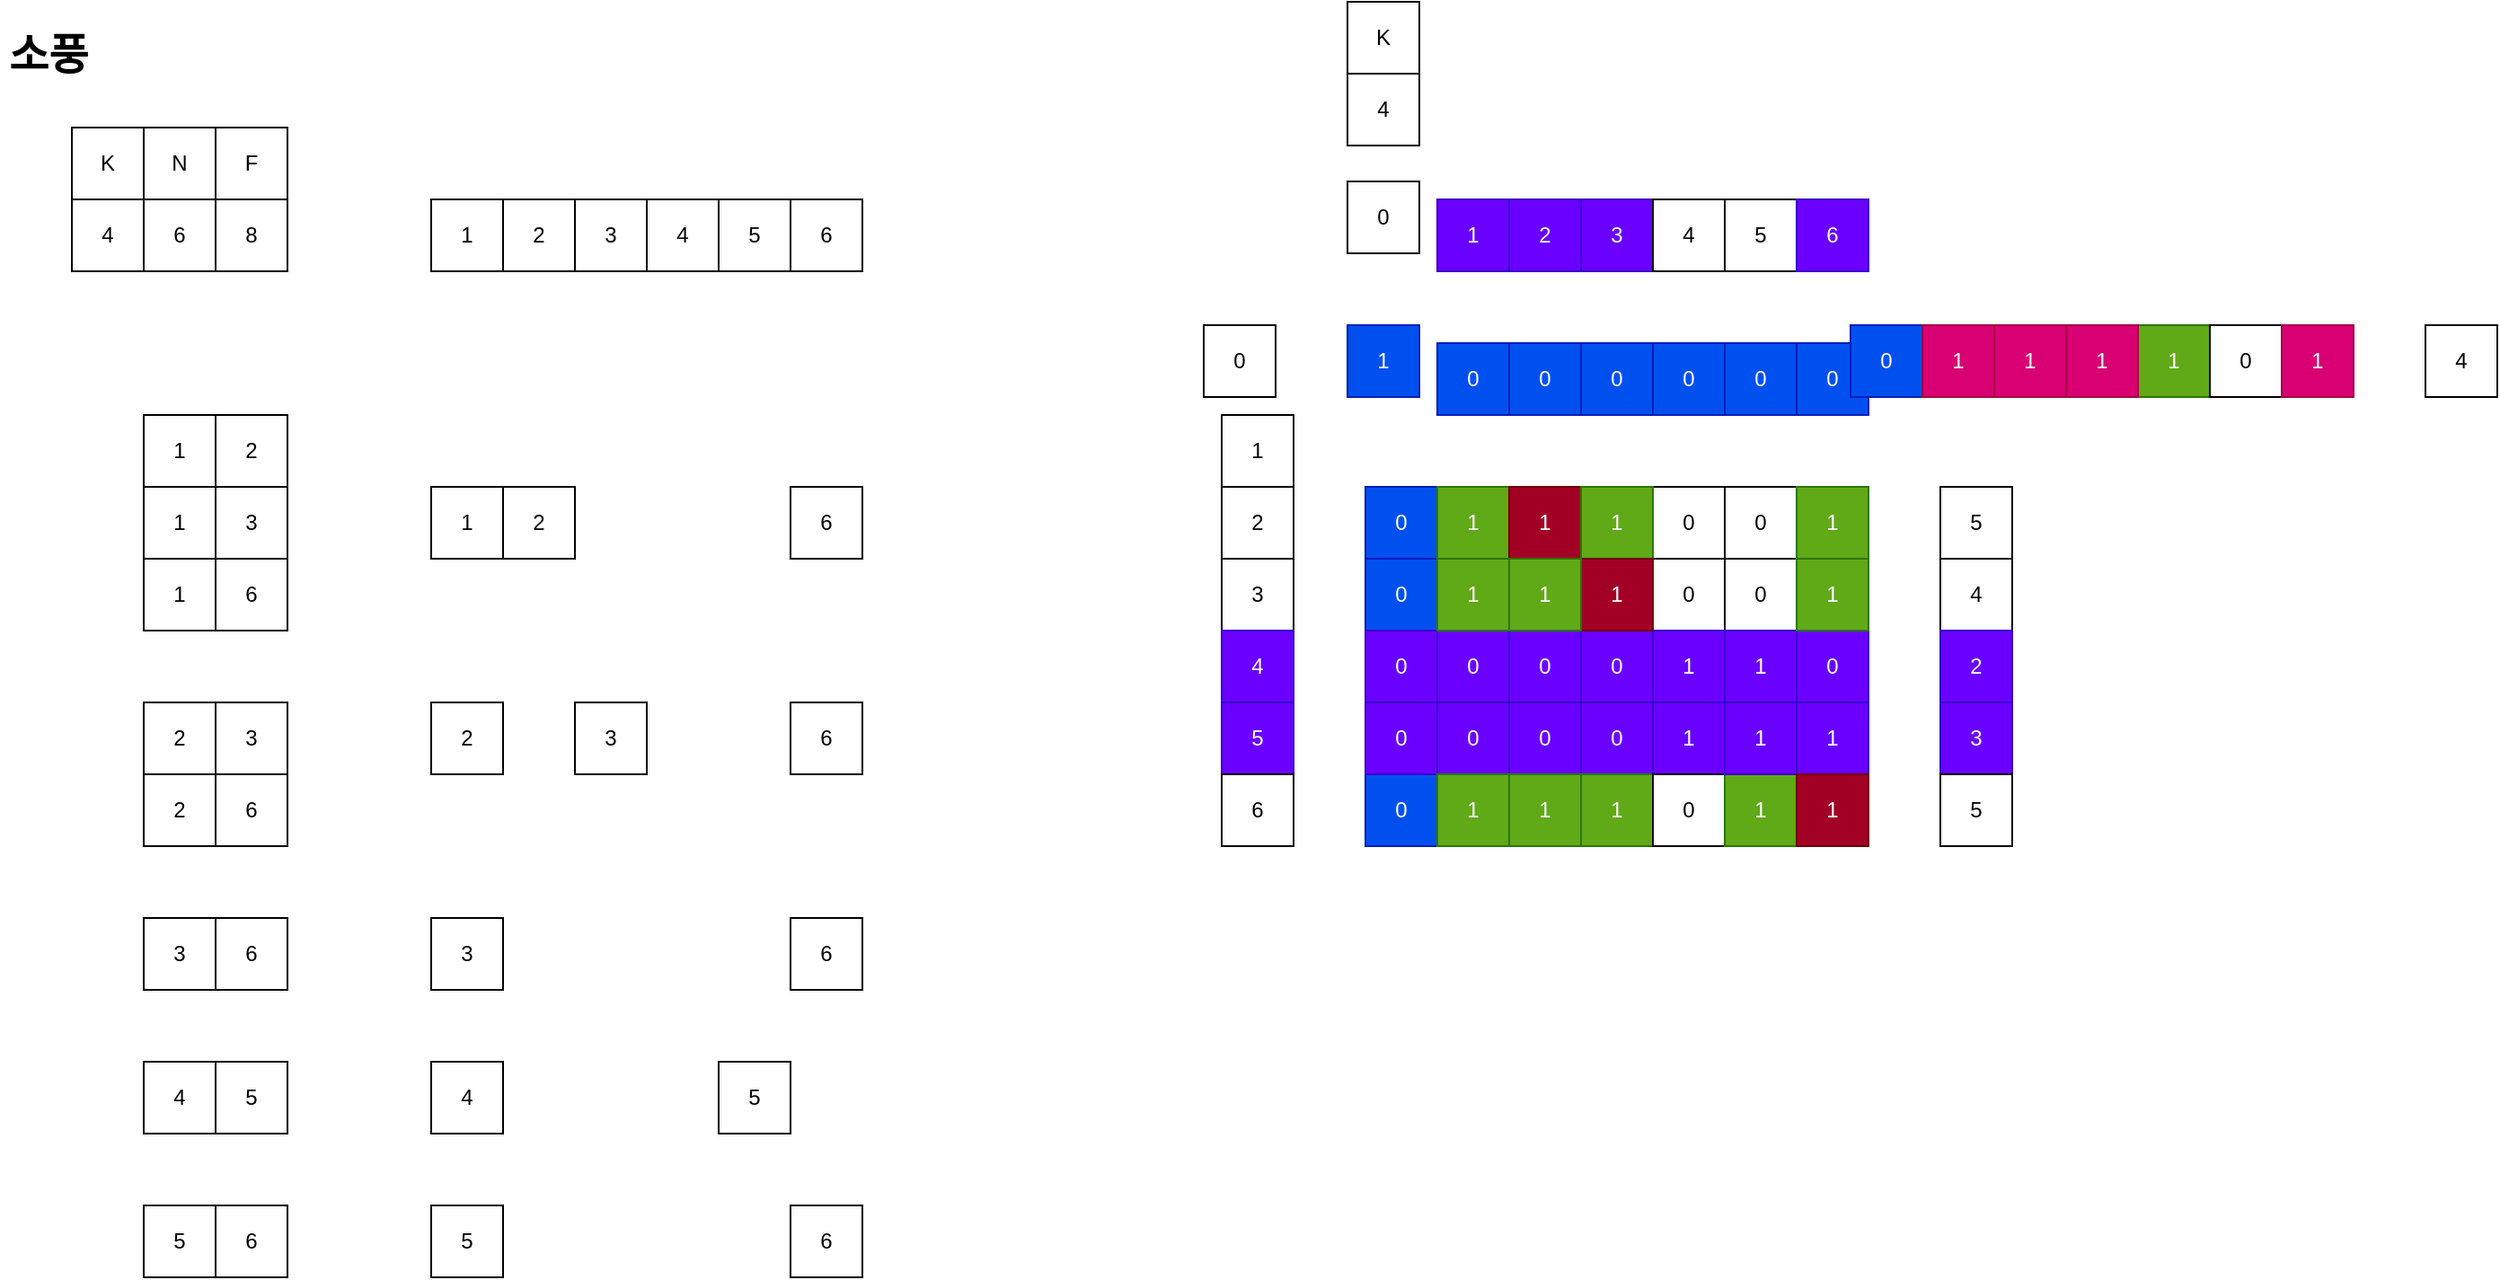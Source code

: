 <mxfile version="15.8.7" type="device"><diagram id="IfxU-7UvK0V0I8nyuDhk" name="페이지-1"><mxGraphModel dx="767" dy="714" grid="1" gridSize="10" guides="1" tooltips="1" connect="1" arrows="1" fold="1" page="1" pageScale="1" pageWidth="1500" pageHeight="1500" math="0" shadow="0"><root><mxCell id="0"/><mxCell id="1" parent="0"/><mxCell id="lOJ9lEzFq4XRsYlGOH5k-2" value="&lt;h1&gt;소풍&lt;/h1&gt;&lt;p&gt;&lt;br&gt;&lt;/p&gt;" style="text;html=1;strokeColor=none;fillColor=none;spacing=5;spacingTop=-20;whiteSpace=wrap;overflow=hidden;rounded=0;" vertex="1" parent="1"><mxGeometry x="40" y="60" width="70" height="40" as="geometry"/></mxCell><mxCell id="lOJ9lEzFq4XRsYlGOH5k-3" value="K" style="rounded=0;whiteSpace=wrap;html=1;" vertex="1" parent="1"><mxGeometry x="80" y="120" width="40" height="40" as="geometry"/></mxCell><mxCell id="lOJ9lEzFq4XRsYlGOH5k-4" value="N" style="rounded=0;whiteSpace=wrap;html=1;" vertex="1" parent="1"><mxGeometry x="120" y="120" width="40" height="40" as="geometry"/></mxCell><mxCell id="lOJ9lEzFq4XRsYlGOH5k-5" value="F" style="rounded=0;whiteSpace=wrap;html=1;" vertex="1" parent="1"><mxGeometry x="160" y="120" width="40" height="40" as="geometry"/></mxCell><mxCell id="lOJ9lEzFq4XRsYlGOH5k-6" value="4" style="rounded=0;whiteSpace=wrap;html=1;" vertex="1" parent="1"><mxGeometry x="80" y="160" width="40" height="40" as="geometry"/></mxCell><mxCell id="lOJ9lEzFq4XRsYlGOH5k-7" value="6" style="rounded=0;whiteSpace=wrap;html=1;" vertex="1" parent="1"><mxGeometry x="120" y="160" width="40" height="40" as="geometry"/></mxCell><mxCell id="lOJ9lEzFq4XRsYlGOH5k-8" value="8" style="rounded=0;whiteSpace=wrap;html=1;" vertex="1" parent="1"><mxGeometry x="160" y="160" width="40" height="40" as="geometry"/></mxCell><mxCell id="lOJ9lEzFq4XRsYlGOH5k-9" value="1" style="rounded=0;whiteSpace=wrap;html=1;" vertex="1" parent="1"><mxGeometry x="280" y="160" width="40" height="40" as="geometry"/></mxCell><mxCell id="lOJ9lEzFq4XRsYlGOH5k-10" value="2" style="rounded=0;whiteSpace=wrap;html=1;" vertex="1" parent="1"><mxGeometry x="320" y="160" width="40" height="40" as="geometry"/></mxCell><mxCell id="lOJ9lEzFq4XRsYlGOH5k-11" value="3" style="rounded=0;whiteSpace=wrap;html=1;" vertex="1" parent="1"><mxGeometry x="360" y="160" width="40" height="40" as="geometry"/></mxCell><mxCell id="lOJ9lEzFq4XRsYlGOH5k-12" value="4" style="rounded=0;whiteSpace=wrap;html=1;" vertex="1" parent="1"><mxGeometry x="400" y="160" width="40" height="40" as="geometry"/></mxCell><mxCell id="lOJ9lEzFq4XRsYlGOH5k-13" value="5" style="rounded=0;whiteSpace=wrap;html=1;" vertex="1" parent="1"><mxGeometry x="440" y="160" width="40" height="40" as="geometry"/></mxCell><mxCell id="lOJ9lEzFq4XRsYlGOH5k-14" value="6" style="rounded=0;whiteSpace=wrap;html=1;" vertex="1" parent="1"><mxGeometry x="480" y="160" width="40" height="40" as="geometry"/></mxCell><mxCell id="lOJ9lEzFq4XRsYlGOH5k-19" value="1" style="rounded=0;whiteSpace=wrap;html=1;" vertex="1" parent="1"><mxGeometry x="120" y="280" width="40" height="40" as="geometry"/></mxCell><mxCell id="lOJ9lEzFq4XRsYlGOH5k-20" value="2" style="rounded=0;whiteSpace=wrap;html=1;" vertex="1" parent="1"><mxGeometry x="160" y="280" width="40" height="40" as="geometry"/></mxCell><mxCell id="lOJ9lEzFq4XRsYlGOH5k-21" value="1" style="rounded=0;whiteSpace=wrap;html=1;" vertex="1" parent="1"><mxGeometry x="120" y="320" width="40" height="40" as="geometry"/></mxCell><mxCell id="lOJ9lEzFq4XRsYlGOH5k-22" value="3" style="rounded=0;whiteSpace=wrap;html=1;" vertex="1" parent="1"><mxGeometry x="160" y="320" width="40" height="40" as="geometry"/></mxCell><mxCell id="lOJ9lEzFq4XRsYlGOH5k-23" value="1" style="rounded=0;whiteSpace=wrap;html=1;" vertex="1" parent="1"><mxGeometry x="120" y="360" width="40" height="40" as="geometry"/></mxCell><mxCell id="lOJ9lEzFq4XRsYlGOH5k-24" value="6" style="rounded=0;whiteSpace=wrap;html=1;" vertex="1" parent="1"><mxGeometry x="160" y="360" width="40" height="40" as="geometry"/></mxCell><mxCell id="lOJ9lEzFq4XRsYlGOH5k-25" value="2" style="rounded=0;whiteSpace=wrap;html=1;" vertex="1" parent="1"><mxGeometry x="120" y="440" width="40" height="40" as="geometry"/></mxCell><mxCell id="lOJ9lEzFq4XRsYlGOH5k-26" value="3" style="rounded=0;whiteSpace=wrap;html=1;" vertex="1" parent="1"><mxGeometry x="160" y="440" width="40" height="40" as="geometry"/></mxCell><mxCell id="lOJ9lEzFq4XRsYlGOH5k-27" value="2" style="rounded=0;whiteSpace=wrap;html=1;" vertex="1" parent="1"><mxGeometry x="120" y="480" width="40" height="40" as="geometry"/></mxCell><mxCell id="lOJ9lEzFq4XRsYlGOH5k-28" value="6" style="rounded=0;whiteSpace=wrap;html=1;" vertex="1" parent="1"><mxGeometry x="160" y="480" width="40" height="40" as="geometry"/></mxCell><mxCell id="lOJ9lEzFq4XRsYlGOH5k-29" value="3" style="rounded=0;whiteSpace=wrap;html=1;" vertex="1" parent="1"><mxGeometry x="120" y="560" width="40" height="40" as="geometry"/></mxCell><mxCell id="lOJ9lEzFq4XRsYlGOH5k-30" value="6" style="rounded=0;whiteSpace=wrap;html=1;" vertex="1" parent="1"><mxGeometry x="160" y="560" width="40" height="40" as="geometry"/></mxCell><mxCell id="lOJ9lEzFq4XRsYlGOH5k-31" value="4" style="rounded=0;whiteSpace=wrap;html=1;" vertex="1" parent="1"><mxGeometry x="120" y="640" width="40" height="40" as="geometry"/></mxCell><mxCell id="lOJ9lEzFq4XRsYlGOH5k-32" value="5" style="rounded=0;whiteSpace=wrap;html=1;" vertex="1" parent="1"><mxGeometry x="160" y="640" width="40" height="40" as="geometry"/></mxCell><mxCell id="lOJ9lEzFq4XRsYlGOH5k-33" value="5" style="rounded=0;whiteSpace=wrap;html=1;" vertex="1" parent="1"><mxGeometry x="120" y="720" width="40" height="40" as="geometry"/></mxCell><mxCell id="lOJ9lEzFq4XRsYlGOH5k-34" value="6" style="rounded=0;whiteSpace=wrap;html=1;" vertex="1" parent="1"><mxGeometry x="160" y="720" width="40" height="40" as="geometry"/></mxCell><mxCell id="lOJ9lEzFq4XRsYlGOH5k-35" value="1" style="rounded=0;whiteSpace=wrap;html=1;" vertex="1" parent="1"><mxGeometry x="280" y="320" width="40" height="40" as="geometry"/></mxCell><mxCell id="lOJ9lEzFq4XRsYlGOH5k-36" value="2" style="rounded=0;whiteSpace=wrap;html=1;" vertex="1" parent="1"><mxGeometry x="320" y="320" width="40" height="40" as="geometry"/></mxCell><mxCell id="lOJ9lEzFq4XRsYlGOH5k-37" value="6" style="rounded=0;whiteSpace=wrap;html=1;" vertex="1" parent="1"><mxGeometry x="480" y="320" width="40" height="40" as="geometry"/></mxCell><mxCell id="lOJ9lEzFq4XRsYlGOH5k-38" value="2" style="rounded=0;whiteSpace=wrap;html=1;" vertex="1" parent="1"><mxGeometry x="280" y="440" width="40" height="40" as="geometry"/></mxCell><mxCell id="lOJ9lEzFq4XRsYlGOH5k-39" value="3" style="rounded=0;whiteSpace=wrap;html=1;" vertex="1" parent="1"><mxGeometry x="360" y="440" width="40" height="40" as="geometry"/></mxCell><mxCell id="lOJ9lEzFq4XRsYlGOH5k-40" value="6" style="rounded=0;whiteSpace=wrap;html=1;" vertex="1" parent="1"><mxGeometry x="480" y="440" width="40" height="40" as="geometry"/></mxCell><mxCell id="lOJ9lEzFq4XRsYlGOH5k-41" value="3" style="rounded=0;whiteSpace=wrap;html=1;" vertex="1" parent="1"><mxGeometry x="280" y="560" width="40" height="40" as="geometry"/></mxCell><mxCell id="lOJ9lEzFq4XRsYlGOH5k-42" value="6" style="rounded=0;whiteSpace=wrap;html=1;" vertex="1" parent="1"><mxGeometry x="480" y="560" width="40" height="40" as="geometry"/></mxCell><mxCell id="lOJ9lEzFq4XRsYlGOH5k-43" value="4" style="rounded=0;whiteSpace=wrap;html=1;" vertex="1" parent="1"><mxGeometry x="280" y="640" width="40" height="40" as="geometry"/></mxCell><mxCell id="lOJ9lEzFq4XRsYlGOH5k-44" value="5" style="rounded=0;whiteSpace=wrap;html=1;" vertex="1" parent="1"><mxGeometry x="440" y="640" width="40" height="40" as="geometry"/></mxCell><mxCell id="lOJ9lEzFq4XRsYlGOH5k-45" value="5" style="rounded=0;whiteSpace=wrap;html=1;" vertex="1" parent="1"><mxGeometry x="280" y="720" width="40" height="40" as="geometry"/></mxCell><mxCell id="lOJ9lEzFq4XRsYlGOH5k-46" value="6" style="rounded=0;whiteSpace=wrap;html=1;" vertex="1" parent="1"><mxGeometry x="480" y="720" width="40" height="40" as="geometry"/></mxCell><mxCell id="lOJ9lEzFq4XRsYlGOH5k-47" value="1" style="rounded=0;whiteSpace=wrap;html=1;" vertex="1" parent="1"><mxGeometry x="840" y="160" width="40" height="40" as="geometry"/></mxCell><mxCell id="lOJ9lEzFq4XRsYlGOH5k-48" value="2" style="rounded=0;whiteSpace=wrap;html=1;" vertex="1" parent="1"><mxGeometry x="880" y="160" width="40" height="40" as="geometry"/></mxCell><mxCell id="lOJ9lEzFq4XRsYlGOH5k-49" value="3" style="rounded=0;whiteSpace=wrap;html=1;fillColor=#6a00ff;fontColor=#ffffff;strokeColor=#3700CC;" vertex="1" parent="1"><mxGeometry x="920" y="160" width="40" height="40" as="geometry"/></mxCell><mxCell id="lOJ9lEzFq4XRsYlGOH5k-50" value="4" style="rounded=0;whiteSpace=wrap;html=1;" vertex="1" parent="1"><mxGeometry x="960" y="160" width="40" height="40" as="geometry"/></mxCell><mxCell id="lOJ9lEzFq4XRsYlGOH5k-51" value="5" style="rounded=0;whiteSpace=wrap;html=1;" vertex="1" parent="1"><mxGeometry x="1000" y="160" width="40" height="40" as="geometry"/></mxCell><mxCell id="lOJ9lEzFq4XRsYlGOH5k-52" value="6" style="rounded=0;whiteSpace=wrap;html=1;fillColor=#6a00ff;fontColor=#ffffff;strokeColor=#3700CC;" vertex="1" parent="1"><mxGeometry x="1040" y="160" width="40" height="40" as="geometry"/></mxCell><mxCell id="lOJ9lEzFq4XRsYlGOH5k-53" value="1" style="rounded=0;whiteSpace=wrap;html=1;" vertex="1" parent="1"><mxGeometry x="720" y="280" width="40" height="40" as="geometry"/></mxCell><mxCell id="lOJ9lEzFq4XRsYlGOH5k-54" value="2" style="rounded=0;whiteSpace=wrap;html=1;" vertex="1" parent="1"><mxGeometry x="720" y="320" width="40" height="40" as="geometry"/></mxCell><mxCell id="lOJ9lEzFq4XRsYlGOH5k-55" value="3" style="rounded=0;whiteSpace=wrap;html=1;" vertex="1" parent="1"><mxGeometry x="720" y="360" width="40" height="40" as="geometry"/></mxCell><mxCell id="lOJ9lEzFq4XRsYlGOH5k-56" value="4" style="rounded=0;whiteSpace=wrap;html=1;fillColor=#6a00ff;fontColor=#ffffff;strokeColor=#3700CC;" vertex="1" parent="1"><mxGeometry x="720" y="400" width="40" height="40" as="geometry"/></mxCell><mxCell id="lOJ9lEzFq4XRsYlGOH5k-57" value="5" style="rounded=0;whiteSpace=wrap;html=1;fillColor=#6a00ff;fontColor=#ffffff;strokeColor=#3700CC;" vertex="1" parent="1"><mxGeometry x="720" y="440" width="40" height="40" as="geometry"/></mxCell><mxCell id="lOJ9lEzFq4XRsYlGOH5k-58" value="6" style="rounded=0;whiteSpace=wrap;html=1;" vertex="1" parent="1"><mxGeometry x="720" y="480" width="40" height="40" as="geometry"/></mxCell><mxCell id="lOJ9lEzFq4XRsYlGOH5k-59" value="1" style="rounded=0;whiteSpace=wrap;html=1;" vertex="1" parent="1"><mxGeometry x="790" y="230" width="40" height="40" as="geometry"/></mxCell><mxCell id="lOJ9lEzFq4XRsYlGOH5k-60" value="0" style="rounded=0;whiteSpace=wrap;html=1;" vertex="1" parent="1"><mxGeometry x="840" y="240" width="40" height="40" as="geometry"/></mxCell><mxCell id="lOJ9lEzFq4XRsYlGOH5k-61" value="0" style="rounded=0;whiteSpace=wrap;html=1;" vertex="1" parent="1"><mxGeometry x="880" y="240" width="40" height="40" as="geometry"/></mxCell><mxCell id="lOJ9lEzFq4XRsYlGOH5k-62" value="0" style="rounded=0;whiteSpace=wrap;html=1;" vertex="1" parent="1"><mxGeometry x="920" y="240" width="40" height="40" as="geometry"/></mxCell><mxCell id="lOJ9lEzFq4XRsYlGOH5k-63" value="0" style="rounded=0;whiteSpace=wrap;html=1;fillColor=#0050ef;fontColor=#ffffff;strokeColor=#001DBC;" vertex="1" parent="1"><mxGeometry x="960" y="240" width="40" height="40" as="geometry"/></mxCell><mxCell id="lOJ9lEzFq4XRsYlGOH5k-64" value="0" style="rounded=0;whiteSpace=wrap;html=1;fillColor=#0050ef;fontColor=#ffffff;strokeColor=#001DBC;" vertex="1" parent="1"><mxGeometry x="1000" y="240" width="40" height="40" as="geometry"/></mxCell><mxCell id="lOJ9lEzFq4XRsYlGOH5k-95" value="0" style="rounded=0;whiteSpace=wrap;html=1;" vertex="1" parent="1"><mxGeometry x="1070" y="230" width="40" height="40" as="geometry"/></mxCell><mxCell id="lOJ9lEzFq4XRsYlGOH5k-96" value="1" style="rounded=0;whiteSpace=wrap;html=1;" vertex="1" parent="1"><mxGeometry x="1110" y="230" width="40" height="40" as="geometry"/></mxCell><mxCell id="lOJ9lEzFq4XRsYlGOH5k-178" style="edgeStyle=orthogonalEdgeStyle;rounded=0;orthogonalLoop=1;jettySize=auto;html=1;exitX=0;exitY=0.5;exitDx=0;exitDy=0;entryX=1;entryY=0.5;entryDx=0;entryDy=0;" edge="1" parent="1" source="lOJ9lEzFq4XRsYlGOH5k-97" target="lOJ9lEzFq4XRsYlGOH5k-165"><mxGeometry relative="1" as="geometry"/></mxCell><mxCell id="lOJ9lEzFq4XRsYlGOH5k-97" value="1" style="rounded=0;whiteSpace=wrap;html=1;fillColor=#d80073;fontColor=#ffffff;strokeColor=#A50040;" vertex="1" parent="1"><mxGeometry x="1150" y="230" width="40" height="40" as="geometry"/></mxCell><mxCell id="lOJ9lEzFq4XRsYlGOH5k-98" value="1" style="rounded=0;whiteSpace=wrap;html=1;" vertex="1" parent="1"><mxGeometry x="1190" y="230" width="40" height="40" as="geometry"/></mxCell><mxCell id="lOJ9lEzFq4XRsYlGOH5k-99" value="1" style="rounded=0;whiteSpace=wrap;html=1;fillColor=#60a917;fontColor=#ffffff;strokeColor=#2D7600;" vertex="1" parent="1"><mxGeometry x="1230" y="230" width="40" height="40" as="geometry"/></mxCell><mxCell id="lOJ9lEzFq4XRsYlGOH5k-100" value="0" style="rounded=0;whiteSpace=wrap;html=1;" vertex="1" parent="1"><mxGeometry x="1270" y="230" width="40" height="40" as="geometry"/></mxCell><mxCell id="lOJ9lEzFq4XRsYlGOH5k-101" value="0" style="rounded=0;whiteSpace=wrap;html=1;" vertex="1" parent="1"><mxGeometry x="800" y="320" width="40" height="40" as="geometry"/></mxCell><mxCell id="lOJ9lEzFq4XRsYlGOH5k-102" value="1" style="rounded=0;whiteSpace=wrap;html=1;" vertex="1" parent="1"><mxGeometry x="840" y="320" width="40" height="40" as="geometry"/></mxCell><mxCell id="lOJ9lEzFq4XRsYlGOH5k-103" value="1" style="rounded=0;whiteSpace=wrap;html=1;" vertex="1" parent="1"><mxGeometry x="880" y="320" width="40" height="40" as="geometry"/></mxCell><mxCell id="lOJ9lEzFq4XRsYlGOH5k-104" value="1" style="rounded=0;whiteSpace=wrap;html=1;" vertex="1" parent="1"><mxGeometry x="920" y="320" width="40" height="40" as="geometry"/></mxCell><mxCell id="lOJ9lEzFq4XRsYlGOH5k-105" value="0" style="rounded=0;whiteSpace=wrap;html=1;" vertex="1" parent="1"><mxGeometry x="960" y="320" width="40" height="40" as="geometry"/></mxCell><mxCell id="lOJ9lEzFq4XRsYlGOH5k-106" value="0" style="rounded=0;whiteSpace=wrap;html=1;" vertex="1" parent="1"><mxGeometry x="1000" y="320" width="40" height="40" as="geometry"/></mxCell><mxCell id="lOJ9lEzFq4XRsYlGOH5k-107" value="0" style="rounded=0;whiteSpace=wrap;html=1;" vertex="1" parent="1"><mxGeometry x="800" y="360" width="40" height="40" as="geometry"/></mxCell><mxCell id="lOJ9lEzFq4XRsYlGOH5k-108" value="1" style="rounded=0;whiteSpace=wrap;html=1;" vertex="1" parent="1"><mxGeometry x="840" y="360" width="40" height="40" as="geometry"/></mxCell><mxCell id="lOJ9lEzFq4XRsYlGOH5k-109" value="1" style="rounded=0;whiteSpace=wrap;html=1;" vertex="1" parent="1"><mxGeometry x="880" y="360" width="40" height="40" as="geometry"/></mxCell><mxCell id="lOJ9lEzFq4XRsYlGOH5k-110" value="1" style="rounded=0;whiteSpace=wrap;html=1;" vertex="1" parent="1"><mxGeometry x="920" y="360" width="40" height="40" as="geometry"/></mxCell><mxCell id="lOJ9lEzFq4XRsYlGOH5k-111" value="0" style="rounded=0;whiteSpace=wrap;html=1;" vertex="1" parent="1"><mxGeometry x="960" y="360" width="40" height="40" as="geometry"/></mxCell><mxCell id="lOJ9lEzFq4XRsYlGOH5k-112" value="0" style="rounded=0;whiteSpace=wrap;html=1;" vertex="1" parent="1"><mxGeometry x="1000" y="360" width="40" height="40" as="geometry"/></mxCell><mxCell id="lOJ9lEzFq4XRsYlGOH5k-113" value="0" style="rounded=0;whiteSpace=wrap;html=1;fillColor=#6a00ff;fontColor=#ffffff;strokeColor=#3700CC;" vertex="1" parent="1"><mxGeometry x="800" y="400" width="40" height="40" as="geometry"/></mxCell><mxCell id="lOJ9lEzFq4XRsYlGOH5k-114" value="0" style="rounded=0;whiteSpace=wrap;html=1;fillColor=#6a00ff;fontColor=#ffffff;strokeColor=#3700CC;" vertex="1" parent="1"><mxGeometry x="840" y="400" width="40" height="40" as="geometry"/></mxCell><mxCell id="lOJ9lEzFq4XRsYlGOH5k-115" value="0" style="rounded=0;whiteSpace=wrap;html=1;fillColor=#6a00ff;fontColor=#ffffff;strokeColor=#3700CC;" vertex="1" parent="1"><mxGeometry x="880" y="400" width="40" height="40" as="geometry"/></mxCell><mxCell id="lOJ9lEzFq4XRsYlGOH5k-116" value="0" style="rounded=0;whiteSpace=wrap;html=1;fillColor=#6a00ff;fontColor=#ffffff;strokeColor=#3700CC;" vertex="1" parent="1"><mxGeometry x="920" y="400" width="40" height="40" as="geometry"/></mxCell><mxCell id="lOJ9lEzFq4XRsYlGOH5k-117" value="1" style="rounded=0;whiteSpace=wrap;html=1;fillColor=#6a00ff;fontColor=#ffffff;strokeColor=#3700CC;" vertex="1" parent="1"><mxGeometry x="960" y="400" width="40" height="40" as="geometry"/></mxCell><mxCell id="lOJ9lEzFq4XRsYlGOH5k-118" value="1" style="rounded=0;whiteSpace=wrap;html=1;fillColor=#6a00ff;fontColor=#ffffff;strokeColor=#3700CC;" vertex="1" parent="1"><mxGeometry x="1000" y="400" width="40" height="40" as="geometry"/></mxCell><mxCell id="lOJ9lEzFq4XRsYlGOH5k-119" value="0" style="rounded=0;whiteSpace=wrap;html=1;fillColor=#6a00ff;fontColor=#ffffff;strokeColor=#3700CC;" vertex="1" parent="1"><mxGeometry x="800" y="440" width="40" height="40" as="geometry"/></mxCell><mxCell id="lOJ9lEzFq4XRsYlGOH5k-120" value="0" style="rounded=0;whiteSpace=wrap;html=1;fillColor=#6a00ff;fontColor=#ffffff;strokeColor=#3700CC;" vertex="1" parent="1"><mxGeometry x="840" y="440" width="40" height="40" as="geometry"/></mxCell><mxCell id="lOJ9lEzFq4XRsYlGOH5k-121" value="0" style="rounded=0;whiteSpace=wrap;html=1;fillColor=#6a00ff;fontColor=#ffffff;strokeColor=#3700CC;" vertex="1" parent="1"><mxGeometry x="880" y="440" width="40" height="40" as="geometry"/></mxCell><mxCell id="lOJ9lEzFq4XRsYlGOH5k-122" value="0" style="rounded=0;whiteSpace=wrap;html=1;fillColor=#6a00ff;fontColor=#ffffff;strokeColor=#3700CC;" vertex="1" parent="1"><mxGeometry x="920" y="440" width="40" height="40" as="geometry"/></mxCell><mxCell id="lOJ9lEzFq4XRsYlGOH5k-123" value="1" style="rounded=0;whiteSpace=wrap;html=1;fillColor=#6a00ff;fontColor=#ffffff;strokeColor=#3700CC;" vertex="1" parent="1"><mxGeometry x="960" y="440" width="40" height="40" as="geometry"/></mxCell><mxCell id="lOJ9lEzFq4XRsYlGOH5k-124" value="1" style="rounded=0;whiteSpace=wrap;html=1;fillColor=#6a00ff;fontColor=#ffffff;strokeColor=#3700CC;" vertex="1" parent="1"><mxGeometry x="1000" y="440" width="40" height="40" as="geometry"/></mxCell><mxCell id="lOJ9lEzFq4XRsYlGOH5k-125" value="0" style="rounded=0;whiteSpace=wrap;html=1;fillColor=#0050ef;fontColor=#ffffff;strokeColor=#001DBC;" vertex="1" parent="1"><mxGeometry x="1040" y="240" width="40" height="40" as="geometry"/></mxCell><mxCell id="lOJ9lEzFq4XRsYlGOH5k-126" value="1" style="rounded=0;whiteSpace=wrap;html=1;fillColor=#d80073;fontColor=#ffffff;strokeColor=#A50040;" vertex="1" parent="1"><mxGeometry x="1310" y="230" width="40" height="40" as="geometry"/></mxCell><mxCell id="lOJ9lEzFq4XRsYlGOH5k-127" value="0" style="rounded=0;whiteSpace=wrap;html=1;" vertex="1" parent="1"><mxGeometry x="1040" y="320" width="40" height="40" as="geometry"/></mxCell><mxCell id="lOJ9lEzFq4XRsYlGOH5k-128" value="0" style="rounded=0;whiteSpace=wrap;html=1;" vertex="1" parent="1"><mxGeometry x="1040" y="360" width="40" height="40" as="geometry"/></mxCell><mxCell id="lOJ9lEzFq4XRsYlGOH5k-129" value="0" style="rounded=0;whiteSpace=wrap;html=1;fillColor=#6a00ff;fontColor=#ffffff;strokeColor=#3700CC;" vertex="1" parent="1"><mxGeometry x="1040" y="400" width="40" height="40" as="geometry"/></mxCell><mxCell id="lOJ9lEzFq4XRsYlGOH5k-130" value="1" style="rounded=0;whiteSpace=wrap;html=1;fillColor=#6a00ff;fontColor=#ffffff;strokeColor=#3700CC;" vertex="1" parent="1"><mxGeometry x="1040" y="440" width="40" height="40" as="geometry"/></mxCell><mxCell id="lOJ9lEzFq4XRsYlGOH5k-131" value="0" style="rounded=0;whiteSpace=wrap;html=1;fillColor=#0050ef;fontColor=#ffffff;strokeColor=#001DBC;" vertex="1" parent="1"><mxGeometry x="800" y="480" width="40" height="40" as="geometry"/></mxCell><mxCell id="lOJ9lEzFq4XRsYlGOH5k-132" value="1" style="rounded=0;whiteSpace=wrap;html=1;fillColor=#60a917;fontColor=#ffffff;strokeColor=#2D7600;" vertex="1" parent="1"><mxGeometry x="840" y="480" width="40" height="40" as="geometry"/></mxCell><mxCell id="lOJ9lEzFq4XRsYlGOH5k-133" value="1" style="rounded=0;whiteSpace=wrap;html=1;fillColor=#60a917;fontColor=#ffffff;strokeColor=#2D7600;" vertex="1" parent="1"><mxGeometry x="880" y="480" width="40" height="40" as="geometry"/></mxCell><mxCell id="lOJ9lEzFq4XRsYlGOH5k-134" value="1" style="rounded=0;whiteSpace=wrap;html=1;fillColor=#60a917;fontColor=#ffffff;strokeColor=#2D7600;" vertex="1" parent="1"><mxGeometry x="920" y="480" width="40" height="40" as="geometry"/></mxCell><mxCell id="lOJ9lEzFq4XRsYlGOH5k-135" value="0" style="rounded=0;whiteSpace=wrap;html=1;" vertex="1" parent="1"><mxGeometry x="960" y="480" width="40" height="40" as="geometry"/></mxCell><mxCell id="lOJ9lEzFq4XRsYlGOH5k-136" value="1" style="rounded=0;whiteSpace=wrap;html=1;fillColor=#60a917;fontColor=#ffffff;strokeColor=#2D7600;" vertex="1" parent="1"><mxGeometry x="1000" y="480" width="40" height="40" as="geometry"/></mxCell><mxCell id="lOJ9lEzFq4XRsYlGOH5k-137" value="1" style="rounded=0;whiteSpace=wrap;html=1;fillColor=#a20025;fontColor=#ffffff;strokeColor=#6F0000;" vertex="1" parent="1"><mxGeometry x="1040" y="480" width="40" height="40" as="geometry"/></mxCell><mxCell id="lOJ9lEzFq4XRsYlGOH5k-138" value="1" style="rounded=0;whiteSpace=wrap;html=1;" vertex="1" parent="1"><mxGeometry x="790" y="230" width="40" height="40" as="geometry"/></mxCell><mxCell id="lOJ9lEzFq4XRsYlGOH5k-139" value="1" style="rounded=0;whiteSpace=wrap;html=1;" vertex="1" parent="1"><mxGeometry x="1110" y="230" width="40" height="40" as="geometry"/></mxCell><mxCell id="lOJ9lEzFq4XRsYlGOH5k-140" value="1" style="rounded=0;whiteSpace=wrap;html=1;" vertex="1" parent="1"><mxGeometry x="790" y="230" width="40" height="40" as="geometry"/></mxCell><mxCell id="lOJ9lEzFq4XRsYlGOH5k-141" value="1" style="rounded=0;whiteSpace=wrap;html=1;" vertex="1" parent="1"><mxGeometry x="1110" y="230" width="40" height="40" as="geometry"/></mxCell><mxCell id="lOJ9lEzFq4XRsYlGOH5k-142" value="1" style="rounded=0;whiteSpace=wrap;html=1;" vertex="1" parent="1"><mxGeometry x="790" y="230" width="40" height="40" as="geometry"/></mxCell><mxCell id="lOJ9lEzFq4XRsYlGOH5k-143" value="1" style="rounded=0;whiteSpace=wrap;html=1;" vertex="1" parent="1"><mxGeometry x="1110" y="230" width="40" height="40" as="geometry"/></mxCell><mxCell id="lOJ9lEzFq4XRsYlGOH5k-144" value="1" style="rounded=0;whiteSpace=wrap;html=1;" vertex="1" parent="1"><mxGeometry x="920" y="360" width="40" height="40" as="geometry"/></mxCell><mxCell id="lOJ9lEzFq4XRsYlGOH5k-145" value="1" style="rounded=0;whiteSpace=wrap;html=1;" vertex="1" parent="1"><mxGeometry x="880" y="320" width="40" height="40" as="geometry"/></mxCell><mxCell id="lOJ9lEzFq4XRsYlGOH5k-146" value="1" style="rounded=0;whiteSpace=wrap;html=1;fillColor=#6a00ff;fontColor=#ffffff;strokeColor=#3700CC;" vertex="1" parent="1"><mxGeometry x="960" y="400" width="40" height="40" as="geometry"/></mxCell><mxCell id="lOJ9lEzFq4XRsYlGOH5k-147" value="1" style="rounded=0;whiteSpace=wrap;html=1;fillColor=#60a917;fontColor=#ffffff;strokeColor=#2D7600;" vertex="1" parent="1"><mxGeometry x="790" y="230" width="40" height="40" as="geometry"/></mxCell><mxCell id="lOJ9lEzFq4XRsYlGOH5k-148" value="1" style="rounded=0;whiteSpace=wrap;html=1;fillColor=#60a917;fontColor=#ffffff;strokeColor=#2D7600;" vertex="1" parent="1"><mxGeometry x="1110" y="230" width="40" height="40" as="geometry"/></mxCell><mxCell id="lOJ9lEzFq4XRsYlGOH5k-149" value="1" style="rounded=0;whiteSpace=wrap;html=1;fillColor=#60a917;fontColor=#ffffff;strokeColor=#2D7600;" vertex="1" parent="1"><mxGeometry x="920" y="360" width="40" height="40" as="geometry"/></mxCell><mxCell id="lOJ9lEzFq4XRsYlGOH5k-150" value="1" style="rounded=0;whiteSpace=wrap;html=1;fillColor=#60a917;fontColor=#ffffff;strokeColor=#2D7600;" vertex="1" parent="1"><mxGeometry x="880" y="320" width="40" height="40" as="geometry"/></mxCell><mxCell id="lOJ9lEzFq4XRsYlGOH5k-151" value="1" style="rounded=0;whiteSpace=wrap;html=1;fillColor=#6a00ff;fontColor=#ffffff;strokeColor=#3700CC;" vertex="1" parent="1"><mxGeometry x="960" y="400" width="40" height="40" as="geometry"/></mxCell><mxCell id="lOJ9lEzFq4XRsYlGOH5k-152" value="1" style="rounded=0;whiteSpace=wrap;html=1;" vertex="1" parent="1"><mxGeometry x="880" y="360" width="40" height="40" as="geometry"/></mxCell><mxCell id="lOJ9lEzFq4XRsYlGOH5k-153" value="1" style="rounded=0;whiteSpace=wrap;html=1;" vertex="1" parent="1"><mxGeometry x="840" y="320" width="40" height="40" as="geometry"/></mxCell><mxCell id="lOJ9lEzFq4XRsYlGOH5k-154" value="1" style="rounded=0;whiteSpace=wrap;html=1;fillColor=#60a917;fontColor=#ffffff;strokeColor=#2D7600;" vertex="1" parent="1"><mxGeometry x="880" y="360" width="40" height="40" as="geometry"/></mxCell><mxCell id="lOJ9lEzFq4XRsYlGOH5k-155" value="1" style="rounded=0;whiteSpace=wrap;html=1;fillColor=#60a917;fontColor=#ffffff;strokeColor=#2D7600;" vertex="1" parent="1"><mxGeometry x="840" y="320" width="40" height="40" as="geometry"/></mxCell><mxCell id="lOJ9lEzFq4XRsYlGOH5k-156" value="1" style="rounded=0;whiteSpace=wrap;html=1;fillColor=#60a917;fontColor=#ffffff;strokeColor=#2D7600;" vertex="1" parent="1"><mxGeometry x="920" y="320" width="40" height="40" as="geometry"/></mxCell><mxCell id="lOJ9lEzFq4XRsYlGOH5k-157" value="1" style="rounded=0;whiteSpace=wrap;html=1;fillColor=#d80073;fontColor=#ffffff;strokeColor=#A50040;" vertex="1" parent="1"><mxGeometry x="1190" y="230" width="40" height="40" as="geometry"/></mxCell><mxCell id="lOJ9lEzFq4XRsYlGOH5k-158" value="1" style="rounded=0;whiteSpace=wrap;html=1;fillColor=#60a917;fontColor=#ffffff;strokeColor=#2D7600;" vertex="1" parent="1"><mxGeometry x="840" y="360" width="40" height="40" as="geometry"/></mxCell><mxCell id="lOJ9lEzFq4XRsYlGOH5k-159" value="1" style="rounded=0;whiteSpace=wrap;html=1;fillColor=#60a917;fontColor=#ffffff;strokeColor=#2D7600;" vertex="1" parent="1"><mxGeometry x="1040" y="360" width="40" height="40" as="geometry"/></mxCell><mxCell id="lOJ9lEzFq4XRsYlGOH5k-160" value="1" style="rounded=0;whiteSpace=wrap;html=1;fillColor=#60a917;fontColor=#ffffff;strokeColor=#2D7600;" vertex="1" parent="1"><mxGeometry x="1040" y="320" width="40" height="40" as="geometry"/></mxCell><mxCell id="lOJ9lEzFq4XRsYlGOH5k-161" value="0" style="rounded=0;whiteSpace=wrap;html=1;" vertex="1" parent="1"><mxGeometry x="790" y="150" width="40" height="40" as="geometry"/></mxCell><mxCell id="lOJ9lEzFq4XRsYlGOH5k-162" value="0" style="rounded=0;whiteSpace=wrap;html=1;" vertex="1" parent="1"><mxGeometry x="710" y="230" width="40" height="40" as="geometry"/></mxCell><mxCell id="lOJ9lEzFq4XRsYlGOH5k-164" value="1" style="rounded=0;whiteSpace=wrap;html=1;fillColor=#0050ef;fontColor=#ffffff;strokeColor=#001DBC;" vertex="1" parent="1"><mxGeometry x="790" y="230" width="40" height="40" as="geometry"/></mxCell><mxCell id="lOJ9lEzFq4XRsYlGOH5k-165" value="1" style="rounded=0;whiteSpace=wrap;html=1;fillColor=#a20025;fontColor=#ffffff;strokeColor=#6F0000;" vertex="1" parent="1"><mxGeometry x="1110" y="230" width="40" height="40" as="geometry"/></mxCell><mxCell id="lOJ9lEzFq4XRsYlGOH5k-166" value="1" style="rounded=0;whiteSpace=wrap;html=1;fillColor=#a20025;fontColor=#ffffff;strokeColor=#6F0000;" vertex="1" parent="1"><mxGeometry x="880" y="320" width="40" height="40" as="geometry"/></mxCell><mxCell id="lOJ9lEzFq4XRsYlGOH5k-167" value="1" style="rounded=0;whiteSpace=wrap;html=1;fillColor=#a20025;fontColor=#ffffff;strokeColor=#6F0000;" vertex="1" parent="1"><mxGeometry x="920" y="360" width="40" height="40" as="geometry"/></mxCell><mxCell id="lOJ9lEzFq4XRsYlGOH5k-168" value="1" style="rounded=0;whiteSpace=wrap;html=1;fillColor=#6a00ff;fontColor=#ffffff;strokeColor=#3700CC;" vertex="1" parent="1"><mxGeometry x="960" y="400" width="40" height="40" as="geometry"/></mxCell><mxCell id="lOJ9lEzFq4XRsYlGOH5k-169" value="1" style="rounded=0;whiteSpace=wrap;html=1;fillColor=#6a00ff;fontColor=#ffffff;strokeColor=#3700CC;" vertex="1" parent="1"><mxGeometry x="1000" y="440" width="40" height="40" as="geometry"/></mxCell><mxCell id="lOJ9lEzFq4XRsYlGOH5k-170" value="0" style="rounded=0;whiteSpace=wrap;html=1;fillColor=#0050ef;fontColor=#ffffff;strokeColor=#001DBC;" vertex="1" parent="1"><mxGeometry x="1070" y="230" width="40" height="40" as="geometry"/></mxCell><mxCell id="lOJ9lEzFq4XRsYlGOH5k-171" value="0" style="rounded=0;whiteSpace=wrap;html=1;fillColor=#0050ef;fontColor=#ffffff;strokeColor=#001DBC;" vertex="1" parent="1"><mxGeometry x="800" y="320" width="40" height="40" as="geometry"/></mxCell><mxCell id="lOJ9lEzFq4XRsYlGOH5k-172" value="0" style="rounded=0;whiteSpace=wrap;html=1;fillColor=#0050ef;fontColor=#ffffff;strokeColor=#001DBC;" vertex="1" parent="1"><mxGeometry x="800" y="360" width="40" height="40" as="geometry"/></mxCell><mxCell id="lOJ9lEzFq4XRsYlGOH5k-173" value="0" style="rounded=0;whiteSpace=wrap;html=1;fillColor=#6a00ff;fontColor=#ffffff;strokeColor=#3700CC;" vertex="1" parent="1"><mxGeometry x="800" y="400" width="40" height="40" as="geometry"/></mxCell><mxCell id="lOJ9lEzFq4XRsYlGOH5k-174" value="0" style="rounded=0;whiteSpace=wrap;html=1;fillColor=#6a00ff;fontColor=#ffffff;strokeColor=#3700CC;" vertex="1" parent="1"><mxGeometry x="800" y="440" width="40" height="40" as="geometry"/></mxCell><mxCell id="lOJ9lEzFq4XRsYlGOH5k-175" value="0" style="rounded=0;whiteSpace=wrap;html=1;fillColor=#0050ef;fontColor=#ffffff;strokeColor=#001DBC;" vertex="1" parent="1"><mxGeometry x="840" y="240" width="40" height="40" as="geometry"/></mxCell><mxCell id="lOJ9lEzFq4XRsYlGOH5k-176" value="0" style="rounded=0;whiteSpace=wrap;html=1;fillColor=#0050ef;fontColor=#ffffff;strokeColor=#001DBC;" vertex="1" parent="1"><mxGeometry x="880" y="240" width="40" height="40" as="geometry"/></mxCell><mxCell id="lOJ9lEzFq4XRsYlGOH5k-177" value="0" style="rounded=0;whiteSpace=wrap;html=1;fillColor=#0050ef;fontColor=#ffffff;strokeColor=#001DBC;" vertex="1" parent="1"><mxGeometry x="920" y="240" width="40" height="40" as="geometry"/></mxCell><mxCell id="lOJ9lEzFq4XRsYlGOH5k-179" value="1" style="rounded=0;whiteSpace=wrap;html=1;fillColor=#d80073;fontColor=#ffffff;strokeColor=#A50040;" vertex="1" parent="1"><mxGeometry x="1110" y="230" width="40" height="40" as="geometry"/></mxCell><mxCell id="lOJ9lEzFq4XRsYlGOH5k-180" value="1" style="rounded=0;whiteSpace=wrap;html=1;fillColor=#a20025;fontColor=#ffffff;strokeColor=#6F0000;" vertex="1" parent="1"><mxGeometry x="880" y="320" width="40" height="40" as="geometry"/></mxCell><mxCell id="lOJ9lEzFq4XRsYlGOH5k-181" value="1" style="rounded=0;whiteSpace=wrap;html=1;fillColor=#a20025;fontColor=#ffffff;strokeColor=#6F0000;" vertex="1" parent="1"><mxGeometry x="920" y="360" width="40" height="40" as="geometry"/></mxCell><mxCell id="lOJ9lEzFq4XRsYlGOH5k-182" value="1" style="rounded=0;whiteSpace=wrap;html=1;fillColor=#6a00ff;fontColor=#ffffff;strokeColor=#3700CC;" vertex="1" parent="1"><mxGeometry x="960" y="400" width="40" height="40" as="geometry"/></mxCell><mxCell id="lOJ9lEzFq4XRsYlGOH5k-183" value="1" style="rounded=0;whiteSpace=wrap;html=1;fillColor=#6a00ff;fontColor=#ffffff;strokeColor=#3700CC;" vertex="1" parent="1"><mxGeometry x="1000" y="440" width="40" height="40" as="geometry"/></mxCell><mxCell id="lOJ9lEzFq4XRsYlGOH5k-184" value="K" style="rounded=0;whiteSpace=wrap;html=1;" vertex="1" parent="1"><mxGeometry x="790" y="50" width="40" height="40" as="geometry"/></mxCell><mxCell id="lOJ9lEzFq4XRsYlGOH5k-185" value="4" style="rounded=0;whiteSpace=wrap;html=1;" vertex="1" parent="1"><mxGeometry x="790" y="90" width="40" height="40" as="geometry"/></mxCell><mxCell id="lOJ9lEzFq4XRsYlGOH5k-187" value="4" style="rounded=0;whiteSpace=wrap;html=1;" vertex="1" parent="1"><mxGeometry x="1390" y="230" width="40" height="40" as="geometry"/></mxCell><mxCell id="lOJ9lEzFq4XRsYlGOH5k-188" value="5" style="rounded=0;whiteSpace=wrap;html=1;" vertex="1" parent="1"><mxGeometry x="1120" y="320" width="40" height="40" as="geometry"/></mxCell><mxCell id="lOJ9lEzFq4XRsYlGOH5k-189" value="4" style="rounded=0;whiteSpace=wrap;html=1;" vertex="1" parent="1"><mxGeometry x="1120" y="360" width="40" height="40" as="geometry"/></mxCell><mxCell id="lOJ9lEzFq4XRsYlGOH5k-190" value="2" style="rounded=0;whiteSpace=wrap;html=1;fillColor=#6a00ff;fontColor=#ffffff;strokeColor=#3700CC;" vertex="1" parent="1"><mxGeometry x="1120" y="400" width="40" height="40" as="geometry"/></mxCell><mxCell id="lOJ9lEzFq4XRsYlGOH5k-191" value="3" style="rounded=0;whiteSpace=wrap;html=1;fillColor=#6a00ff;fontColor=#ffffff;strokeColor=#3700CC;" vertex="1" parent="1"><mxGeometry x="1120" y="440" width="40" height="40" as="geometry"/></mxCell><mxCell id="lOJ9lEzFq4XRsYlGOH5k-192" value="5" style="rounded=0;whiteSpace=wrap;html=1;" vertex="1" parent="1"><mxGeometry x="1120" y="480" width="40" height="40" as="geometry"/></mxCell><mxCell id="lOJ9lEzFq4XRsYlGOH5k-193" value="1" style="rounded=0;whiteSpace=wrap;html=1;fillColor=#60a917;fontColor=#ffffff;strokeColor=#2D7600;" vertex="1" parent="1"><mxGeometry x="840" y="320" width="40" height="40" as="geometry"/></mxCell><mxCell id="lOJ9lEzFq4XRsYlGOH5k-194" value="1" style="rounded=0;whiteSpace=wrap;html=1;fillColor=#a20025;fontColor=#ffffff;strokeColor=#6F0000;" vertex="1" parent="1"><mxGeometry x="880" y="320" width="40" height="40" as="geometry"/></mxCell><mxCell id="lOJ9lEzFq4XRsYlGOH5k-195" value="1" style="rounded=0;whiteSpace=wrap;html=1;fillColor=#60a917;fontColor=#ffffff;strokeColor=#2D7600;" vertex="1" parent="1"><mxGeometry x="920" y="320" width="40" height="40" as="geometry"/></mxCell><mxCell id="lOJ9lEzFq4XRsYlGOH5k-196" value="1" style="rounded=0;whiteSpace=wrap;html=1;fillColor=#60a917;fontColor=#ffffff;strokeColor=#2D7600;" vertex="1" parent="1"><mxGeometry x="840" y="320" width="40" height="40" as="geometry"/></mxCell><mxCell id="lOJ9lEzFq4XRsYlGOH5k-197" value="1" style="rounded=0;whiteSpace=wrap;html=1;fillColor=#a20025;fontColor=#ffffff;strokeColor=#6F0000;" vertex="1" parent="1"><mxGeometry x="880" y="320" width="40" height="40" as="geometry"/></mxCell><mxCell id="lOJ9lEzFq4XRsYlGOH5k-198" value="1" style="rounded=0;whiteSpace=wrap;html=1;fillColor=#60a917;fontColor=#ffffff;strokeColor=#2D7600;" vertex="1" parent="1"><mxGeometry x="920" y="320" width="40" height="40" as="geometry"/></mxCell><mxCell id="lOJ9lEzFq4XRsYlGOH5k-199" value="1" style="rounded=0;whiteSpace=wrap;html=1;fillColor=#60a917;fontColor=#ffffff;strokeColor=#2D7600;" vertex="1" parent="1"><mxGeometry x="840" y="320" width="40" height="40" as="geometry"/></mxCell><mxCell id="lOJ9lEzFq4XRsYlGOH5k-200" value="1" style="rounded=0;whiteSpace=wrap;html=1;fillColor=#a20025;fontColor=#ffffff;strokeColor=#6F0000;" vertex="1" parent="1"><mxGeometry x="880" y="320" width="40" height="40" as="geometry"/></mxCell><mxCell id="lOJ9lEzFq4XRsYlGOH5k-201" value="1" style="rounded=0;whiteSpace=wrap;html=1;fillColor=#60a917;fontColor=#ffffff;strokeColor=#2D7600;" vertex="1" parent="1"><mxGeometry x="920" y="320" width="40" height="40" as="geometry"/></mxCell><mxCell id="lOJ9lEzFq4XRsYlGOH5k-202" value="1" style="rounded=0;whiteSpace=wrap;html=1;fillColor=#a20025;fontColor=#ffffff;strokeColor=#6F0000;" vertex="1" parent="1"><mxGeometry x="920" y="360" width="40" height="40" as="geometry"/></mxCell><mxCell id="lOJ9lEzFq4XRsYlGOH5k-203" value="1" style="rounded=0;whiteSpace=wrap;html=1;fillColor=#60a917;fontColor=#ffffff;strokeColor=#2D7600;" vertex="1" parent="1"><mxGeometry x="840" y="360" width="40" height="40" as="geometry"/></mxCell><mxCell id="lOJ9lEzFq4XRsYlGOH5k-204" value="1" style="rounded=0;whiteSpace=wrap;html=1;fillColor=#60a917;fontColor=#ffffff;strokeColor=#2D7600;" vertex="1" parent="1"><mxGeometry x="880" y="360" width="40" height="40" as="geometry"/></mxCell><mxCell id="lOJ9lEzFq4XRsYlGOH5k-205" value="1" style="rounded=0;whiteSpace=wrap;html=1;fillColor=#60a917;fontColor=#ffffff;strokeColor=#2D7600;" vertex="1" parent="1"><mxGeometry x="840" y="480" width="40" height="40" as="geometry"/></mxCell><mxCell id="lOJ9lEzFq4XRsYlGOH5k-206" value="1" style="rounded=0;whiteSpace=wrap;html=1;fillColor=#60a917;fontColor=#ffffff;strokeColor=#2D7600;" vertex="1" parent="1"><mxGeometry x="840" y="320" width="40" height="40" as="geometry"/></mxCell><mxCell id="lOJ9lEzFq4XRsYlGOH5k-207" value="1" style="rounded=0;whiteSpace=wrap;html=1;fillColor=#a20025;fontColor=#ffffff;strokeColor=#6F0000;" vertex="1" parent="1"><mxGeometry x="880" y="320" width="40" height="40" as="geometry"/></mxCell><mxCell id="lOJ9lEzFq4XRsYlGOH5k-208" value="1" style="rounded=0;whiteSpace=wrap;html=1;fillColor=#60a917;fontColor=#ffffff;strokeColor=#2D7600;" vertex="1" parent="1"><mxGeometry x="920" y="320" width="40" height="40" as="geometry"/></mxCell><mxCell id="lOJ9lEzFq4XRsYlGOH5k-209" value="1" style="rounded=0;whiteSpace=wrap;html=1;fillColor=#a20025;fontColor=#ffffff;strokeColor=#6F0000;" vertex="1" parent="1"><mxGeometry x="920" y="360" width="40" height="40" as="geometry"/></mxCell><mxCell id="lOJ9lEzFq4XRsYlGOH5k-210" value="1" style="rounded=0;whiteSpace=wrap;html=1;fillColor=#60a917;fontColor=#ffffff;strokeColor=#2D7600;" vertex="1" parent="1"><mxGeometry x="840" y="360" width="40" height="40" as="geometry"/></mxCell><mxCell id="lOJ9lEzFq4XRsYlGOH5k-211" value="1" style="rounded=0;whiteSpace=wrap;html=1;fillColor=#60a917;fontColor=#ffffff;strokeColor=#2D7600;" vertex="1" parent="1"><mxGeometry x="880" y="360" width="40" height="40" as="geometry"/></mxCell><mxCell id="lOJ9lEzFq4XRsYlGOH5k-212" value="1" style="rounded=0;whiteSpace=wrap;html=1;fillColor=#60a917;fontColor=#ffffff;strokeColor=#2D7600;" vertex="1" parent="1"><mxGeometry x="840" y="480" width="40" height="40" as="geometry"/></mxCell><mxCell id="lOJ9lEzFq4XRsYlGOH5k-213" value="1" style="rounded=0;whiteSpace=wrap;html=1;fillColor=#a20025;fontColor=#ffffff;strokeColor=#6F0000;" vertex="1" parent="1"><mxGeometry x="1040" y="480" width="40" height="40" as="geometry"/></mxCell><mxCell id="lOJ9lEzFq4XRsYlGOH5k-214" value="1" style="rounded=0;whiteSpace=wrap;html=1;fillColor=#60a917;fontColor=#ffffff;strokeColor=#2D7600;" vertex="1" parent="1"><mxGeometry x="1040" y="360" width="40" height="40" as="geometry"/></mxCell><mxCell id="lOJ9lEzFq4XRsYlGOH5k-215" value="1" style="rounded=0;whiteSpace=wrap;html=1;fillColor=#60a917;fontColor=#ffffff;strokeColor=#2D7600;" vertex="1" parent="1"><mxGeometry x="1040" y="320" width="40" height="40" as="geometry"/></mxCell><mxCell id="lOJ9lEzFq4XRsYlGOH5k-236" value="1" style="rounded=0;whiteSpace=wrap;html=1;fillColor=#60a917;fontColor=#ffffff;strokeColor=#2D7600;" vertex="1" parent="1"><mxGeometry x="840" y="320" width="40" height="40" as="geometry"/></mxCell><mxCell id="lOJ9lEzFq4XRsYlGOH5k-237" value="1" style="rounded=0;whiteSpace=wrap;html=1;fillColor=#a20025;fontColor=#ffffff;strokeColor=#6F0000;" vertex="1" parent="1"><mxGeometry x="880" y="320" width="40" height="40" as="geometry"/></mxCell><mxCell id="lOJ9lEzFq4XRsYlGOH5k-238" value="1" style="rounded=0;whiteSpace=wrap;html=1;fillColor=#60a917;fontColor=#ffffff;strokeColor=#2D7600;" vertex="1" parent="1"><mxGeometry x="920" y="320" width="40" height="40" as="geometry"/></mxCell><mxCell id="lOJ9lEzFq4XRsYlGOH5k-239" value="1" style="rounded=0;whiteSpace=wrap;html=1;fillColor=#a20025;fontColor=#ffffff;strokeColor=#6F0000;" vertex="1" parent="1"><mxGeometry x="920" y="360" width="40" height="40" as="geometry"/></mxCell><mxCell id="lOJ9lEzFq4XRsYlGOH5k-240" value="1" style="rounded=0;whiteSpace=wrap;html=1;fillColor=#60a917;fontColor=#ffffff;strokeColor=#2D7600;" vertex="1" parent="1"><mxGeometry x="840" y="360" width="40" height="40" as="geometry"/></mxCell><mxCell id="lOJ9lEzFq4XRsYlGOH5k-241" value="1" style="rounded=0;whiteSpace=wrap;html=1;fillColor=#60a917;fontColor=#ffffff;strokeColor=#2D7600;" vertex="1" parent="1"><mxGeometry x="880" y="360" width="40" height="40" as="geometry"/></mxCell><mxCell id="lOJ9lEzFq4XRsYlGOH5k-242" value="1" style="rounded=0;whiteSpace=wrap;html=1;fillColor=#60a917;fontColor=#ffffff;strokeColor=#2D7600;" vertex="1" parent="1"><mxGeometry x="1040" y="320" width="40" height="40" as="geometry"/></mxCell><mxCell id="lOJ9lEzFq4XRsYlGOH5k-243" value="1" style="rounded=0;whiteSpace=wrap;html=1;fillColor=#60a917;fontColor=#ffffff;strokeColor=#2D7600;" vertex="1" parent="1"><mxGeometry x="1040" y="360" width="40" height="40" as="geometry"/></mxCell><mxCell id="lOJ9lEzFq4XRsYlGOH5k-244" value="1" style="rounded=0;whiteSpace=wrap;html=1;fillColor=#a20025;fontColor=#ffffff;strokeColor=#6F0000;" vertex="1" parent="1"><mxGeometry x="1040" y="480" width="40" height="40" as="geometry"/></mxCell><mxCell id="lOJ9lEzFq4XRsYlGOH5k-256" value="1" style="rounded=0;whiteSpace=wrap;html=1;fillColor=#6a00ff;fontColor=#ffffff;strokeColor=#3700CC;" vertex="1" parent="1"><mxGeometry x="840" y="160" width="40" height="40" as="geometry"/></mxCell><mxCell id="lOJ9lEzFq4XRsYlGOH5k-257" value="2" style="rounded=0;whiteSpace=wrap;html=1;fillColor=#6a00ff;fontColor=#ffffff;strokeColor=#3700CC;" vertex="1" parent="1"><mxGeometry x="880" y="160" width="40" height="40" as="geometry"/></mxCell></root></mxGraphModel></diagram></mxfile>
